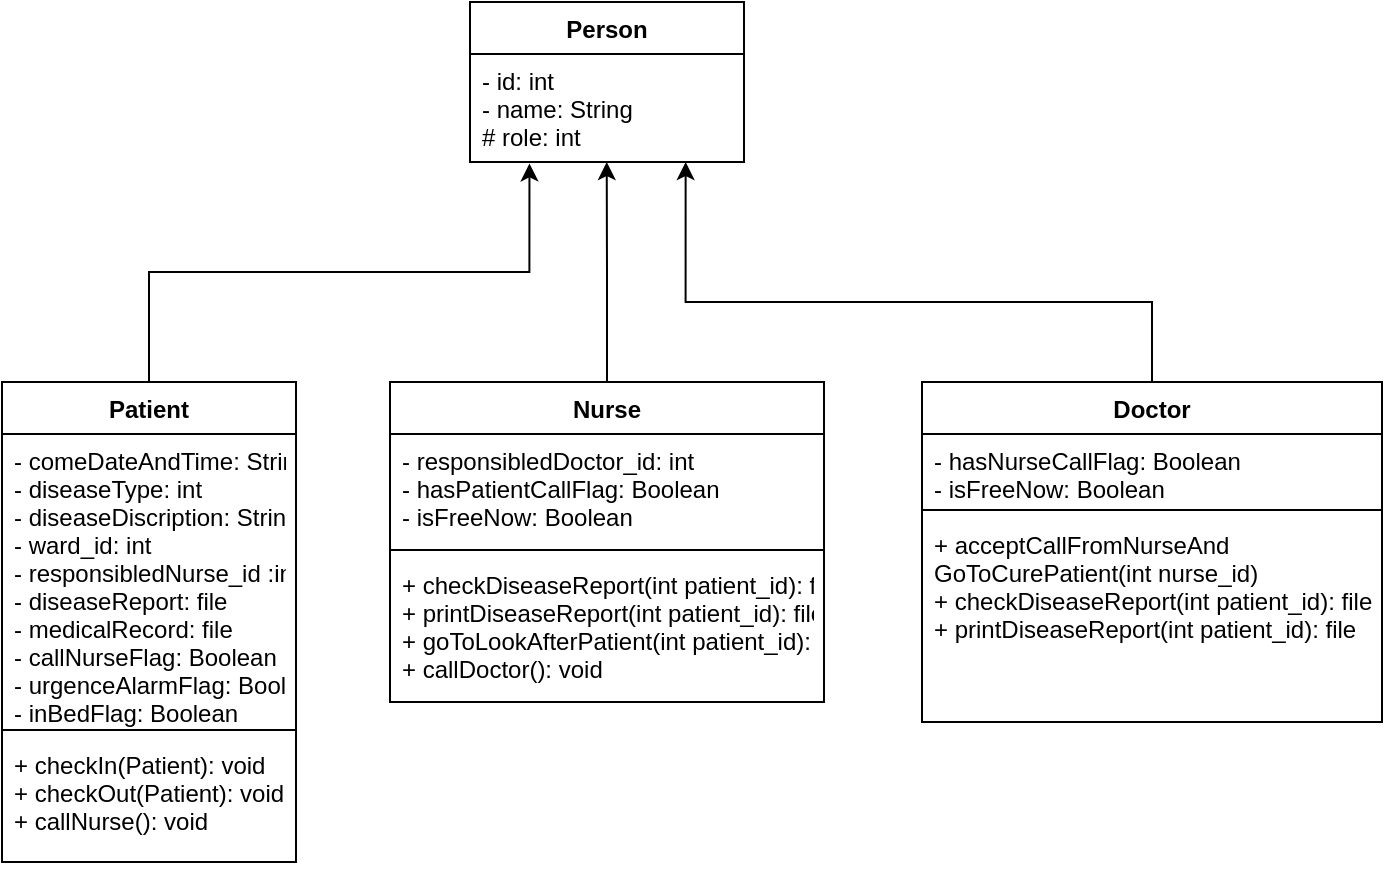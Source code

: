 <mxfile version="20.5.1" type="github">
  <diagram id="PnP3ODJL_Z0Urigxx_61" name="第 1 页">
    <mxGraphModel dx="1038" dy="547" grid="1" gridSize="10" guides="1" tooltips="1" connect="1" arrows="1" fold="1" page="1" pageScale="1" pageWidth="827" pageHeight="1169" math="0" shadow="0">
      <root>
        <mxCell id="0" />
        <mxCell id="1" parent="0" />
        <mxCell id="yancYa5-sekdh3y2tkEI-1" value="Person" style="swimlane;fontStyle=1;align=center;verticalAlign=top;childLayout=stackLayout;horizontal=1;startSize=26;horizontalStack=0;resizeParent=1;resizeParentMax=0;resizeLast=0;collapsible=1;marginBottom=0;" parent="1" vertex="1">
          <mxGeometry x="284" y="60" width="137" height="80" as="geometry">
            <mxRectangle x="330" y="240" width="100" height="30" as="alternateBounds" />
          </mxGeometry>
        </mxCell>
        <mxCell id="yancYa5-sekdh3y2tkEI-2" value="- id: int&#xa;- name: String&#xa;# role: int" style="text;strokeColor=none;fillColor=none;align=left;verticalAlign=top;spacingLeft=4;spacingRight=4;overflow=hidden;rotatable=0;points=[[0,0.5],[1,0.5]];portConstraint=eastwest;" parent="yancYa5-sekdh3y2tkEI-1" vertex="1">
          <mxGeometry y="26" width="137" height="54" as="geometry" />
        </mxCell>
        <mxCell id="yancYa5-sekdh3y2tkEI-25" style="edgeStyle=orthogonalEdgeStyle;rounded=0;orthogonalLoop=1;jettySize=auto;html=1;exitX=0.5;exitY=0;exitDx=0;exitDy=0;entryX=0.217;entryY=1.013;entryDx=0;entryDy=0;entryPerimeter=0;" parent="1" source="yancYa5-sekdh3y2tkEI-9" target="yancYa5-sekdh3y2tkEI-2" edge="1">
          <mxGeometry relative="1" as="geometry" />
        </mxCell>
        <mxCell id="yancYa5-sekdh3y2tkEI-9" value="Patient" style="swimlane;fontStyle=1;align=center;verticalAlign=top;childLayout=stackLayout;horizontal=1;startSize=26;horizontalStack=0;resizeParent=1;resizeParentMax=0;resizeLast=0;collapsible=1;marginBottom=0;" parent="1" vertex="1">
          <mxGeometry x="50" y="250" width="147" height="240" as="geometry" />
        </mxCell>
        <mxCell id="yancYa5-sekdh3y2tkEI-10" value="- comeDateAndTime: String&#xa;- diseaseType: int&#xa;- diseaseDiscription: String&#xa;- ward_id: int&#xa;- responsibledNurse_id :int&#xa;- diseaseReport: file&#xa;- medicalRecord: file&#xa;- callNurseFlag: Boolean&#xa;- urgenceAlarmFlag: Boolean&#xa;- inBedFlag: Boolean" style="text;strokeColor=none;fillColor=none;align=left;verticalAlign=top;spacingLeft=4;spacingRight=4;overflow=hidden;rotatable=0;points=[[0,0.5],[1,0.5]];portConstraint=eastwest;" parent="yancYa5-sekdh3y2tkEI-9" vertex="1">
          <mxGeometry y="26" width="147" height="144" as="geometry" />
        </mxCell>
        <mxCell id="yancYa5-sekdh3y2tkEI-11" value="" style="line;strokeWidth=1;fillColor=none;align=left;verticalAlign=middle;spacingTop=-1;spacingLeft=3;spacingRight=3;rotatable=0;labelPosition=right;points=[];portConstraint=eastwest;strokeColor=inherit;" parent="yancYa5-sekdh3y2tkEI-9" vertex="1">
          <mxGeometry y="170" width="147" height="8" as="geometry" />
        </mxCell>
        <mxCell id="yancYa5-sekdh3y2tkEI-12" value="+ checkIn(Patient): void&#xa;+ checkOut(Patient): void&#xa;+ callNurse(): void" style="text;strokeColor=none;fillColor=none;align=left;verticalAlign=top;spacingLeft=4;spacingRight=4;overflow=hidden;rotatable=0;points=[[0,0.5],[1,0.5]];portConstraint=eastwest;" parent="yancYa5-sekdh3y2tkEI-9" vertex="1">
          <mxGeometry y="178" width="147" height="62" as="geometry" />
        </mxCell>
        <mxCell id="yancYa5-sekdh3y2tkEI-23" style="edgeStyle=orthogonalEdgeStyle;rounded=0;orthogonalLoop=1;jettySize=auto;html=1;exitX=0.5;exitY=0;exitDx=0;exitDy=0;entryX=0.499;entryY=1;entryDx=0;entryDy=0;entryPerimeter=0;" parent="1" source="yancYa5-sekdh3y2tkEI-13" target="yancYa5-sekdh3y2tkEI-2" edge="1">
          <mxGeometry relative="1" as="geometry" />
        </mxCell>
        <mxCell id="yancYa5-sekdh3y2tkEI-13" value="Nurse" style="swimlane;fontStyle=1;align=center;verticalAlign=top;childLayout=stackLayout;horizontal=1;startSize=26;horizontalStack=0;resizeParent=1;resizeParentMax=0;resizeLast=0;collapsible=1;marginBottom=0;" parent="1" vertex="1">
          <mxGeometry x="244" y="250" width="217" height="160" as="geometry" />
        </mxCell>
        <mxCell id="yancYa5-sekdh3y2tkEI-14" value="- responsibledDoctor_id: int&#xa;- hasPatientCallFlag: Boolean&#xa;- isFreeNow: Boolean" style="text;strokeColor=none;fillColor=none;align=left;verticalAlign=top;spacingLeft=4;spacingRight=4;overflow=hidden;rotatable=0;points=[[0,0.5],[1,0.5]];portConstraint=eastwest;" parent="yancYa5-sekdh3y2tkEI-13" vertex="1">
          <mxGeometry y="26" width="217" height="54" as="geometry" />
        </mxCell>
        <mxCell id="yancYa5-sekdh3y2tkEI-15" value="" style="line;strokeWidth=1;fillColor=none;align=left;verticalAlign=middle;spacingTop=-1;spacingLeft=3;spacingRight=3;rotatable=0;labelPosition=right;points=[];portConstraint=eastwest;strokeColor=inherit;" parent="yancYa5-sekdh3y2tkEI-13" vertex="1">
          <mxGeometry y="80" width="217" height="8" as="geometry" />
        </mxCell>
        <mxCell id="yancYa5-sekdh3y2tkEI-16" value="+ checkDiseaseReport(int patient_id): file&#xa;+ printDiseaseReport(int patient_id): file&#xa;+ goToLookAfterPatient(int patient_id): void&#xa;+ callDoctor(): void" style="text;strokeColor=none;fillColor=none;align=left;verticalAlign=top;spacingLeft=4;spacingRight=4;overflow=hidden;rotatable=0;points=[[0,0.5],[1,0.5]];portConstraint=eastwest;" parent="yancYa5-sekdh3y2tkEI-13" vertex="1">
          <mxGeometry y="88" width="217" height="72" as="geometry" />
        </mxCell>
        <mxCell id="yancYa5-sekdh3y2tkEI-24" style="edgeStyle=orthogonalEdgeStyle;rounded=0;orthogonalLoop=1;jettySize=auto;html=1;exitX=0.5;exitY=0;exitDx=0;exitDy=0;entryX=0.787;entryY=1;entryDx=0;entryDy=0;entryPerimeter=0;" parent="1" source="yancYa5-sekdh3y2tkEI-17" target="yancYa5-sekdh3y2tkEI-2" edge="1">
          <mxGeometry relative="1" as="geometry">
            <Array as="points">
              <mxPoint x="620" y="210" />
              <mxPoint x="410" y="210" />
            </Array>
          </mxGeometry>
        </mxCell>
        <mxCell id="yancYa5-sekdh3y2tkEI-17" value="Doctor" style="swimlane;fontStyle=1;align=center;verticalAlign=top;childLayout=stackLayout;horizontal=1;startSize=26;horizontalStack=0;resizeParent=1;resizeParentMax=0;resizeLast=0;collapsible=1;marginBottom=0;" parent="1" vertex="1">
          <mxGeometry x="510" y="250" width="230" height="170" as="geometry" />
        </mxCell>
        <mxCell id="yancYa5-sekdh3y2tkEI-18" value="- hasNurseCallFlag: Boolean&#xa;- isFreeNow: Boolean" style="text;strokeColor=none;fillColor=none;align=left;verticalAlign=top;spacingLeft=4;spacingRight=4;overflow=hidden;rotatable=0;points=[[0,0.5],[1,0.5]];portConstraint=eastwest;" parent="yancYa5-sekdh3y2tkEI-17" vertex="1">
          <mxGeometry y="26" width="230" height="34" as="geometry" />
        </mxCell>
        <mxCell id="yancYa5-sekdh3y2tkEI-19" value="" style="line;strokeWidth=1;fillColor=none;align=left;verticalAlign=middle;spacingTop=-1;spacingLeft=3;spacingRight=3;rotatable=0;labelPosition=right;points=[];portConstraint=eastwest;strokeColor=inherit;" parent="yancYa5-sekdh3y2tkEI-17" vertex="1">
          <mxGeometry y="60" width="230" height="8" as="geometry" />
        </mxCell>
        <mxCell id="yancYa5-sekdh3y2tkEI-20" value="+ acceptCallFromNurseAnd&#xa;GoToCurePatient(int nurse_id)&#xa;+ checkDiseaseReport(int patient_id): file&#xa;+ printDiseaseReport(int patient_id): file&#xa;" style="text;strokeColor=none;fillColor=none;align=left;verticalAlign=top;spacingLeft=4;spacingRight=4;overflow=hidden;rotatable=0;points=[[0,0.5],[1,0.5]];portConstraint=eastwest;" parent="yancYa5-sekdh3y2tkEI-17" vertex="1">
          <mxGeometry y="68" width="230" height="102" as="geometry" />
        </mxCell>
      </root>
    </mxGraphModel>
  </diagram>
</mxfile>
